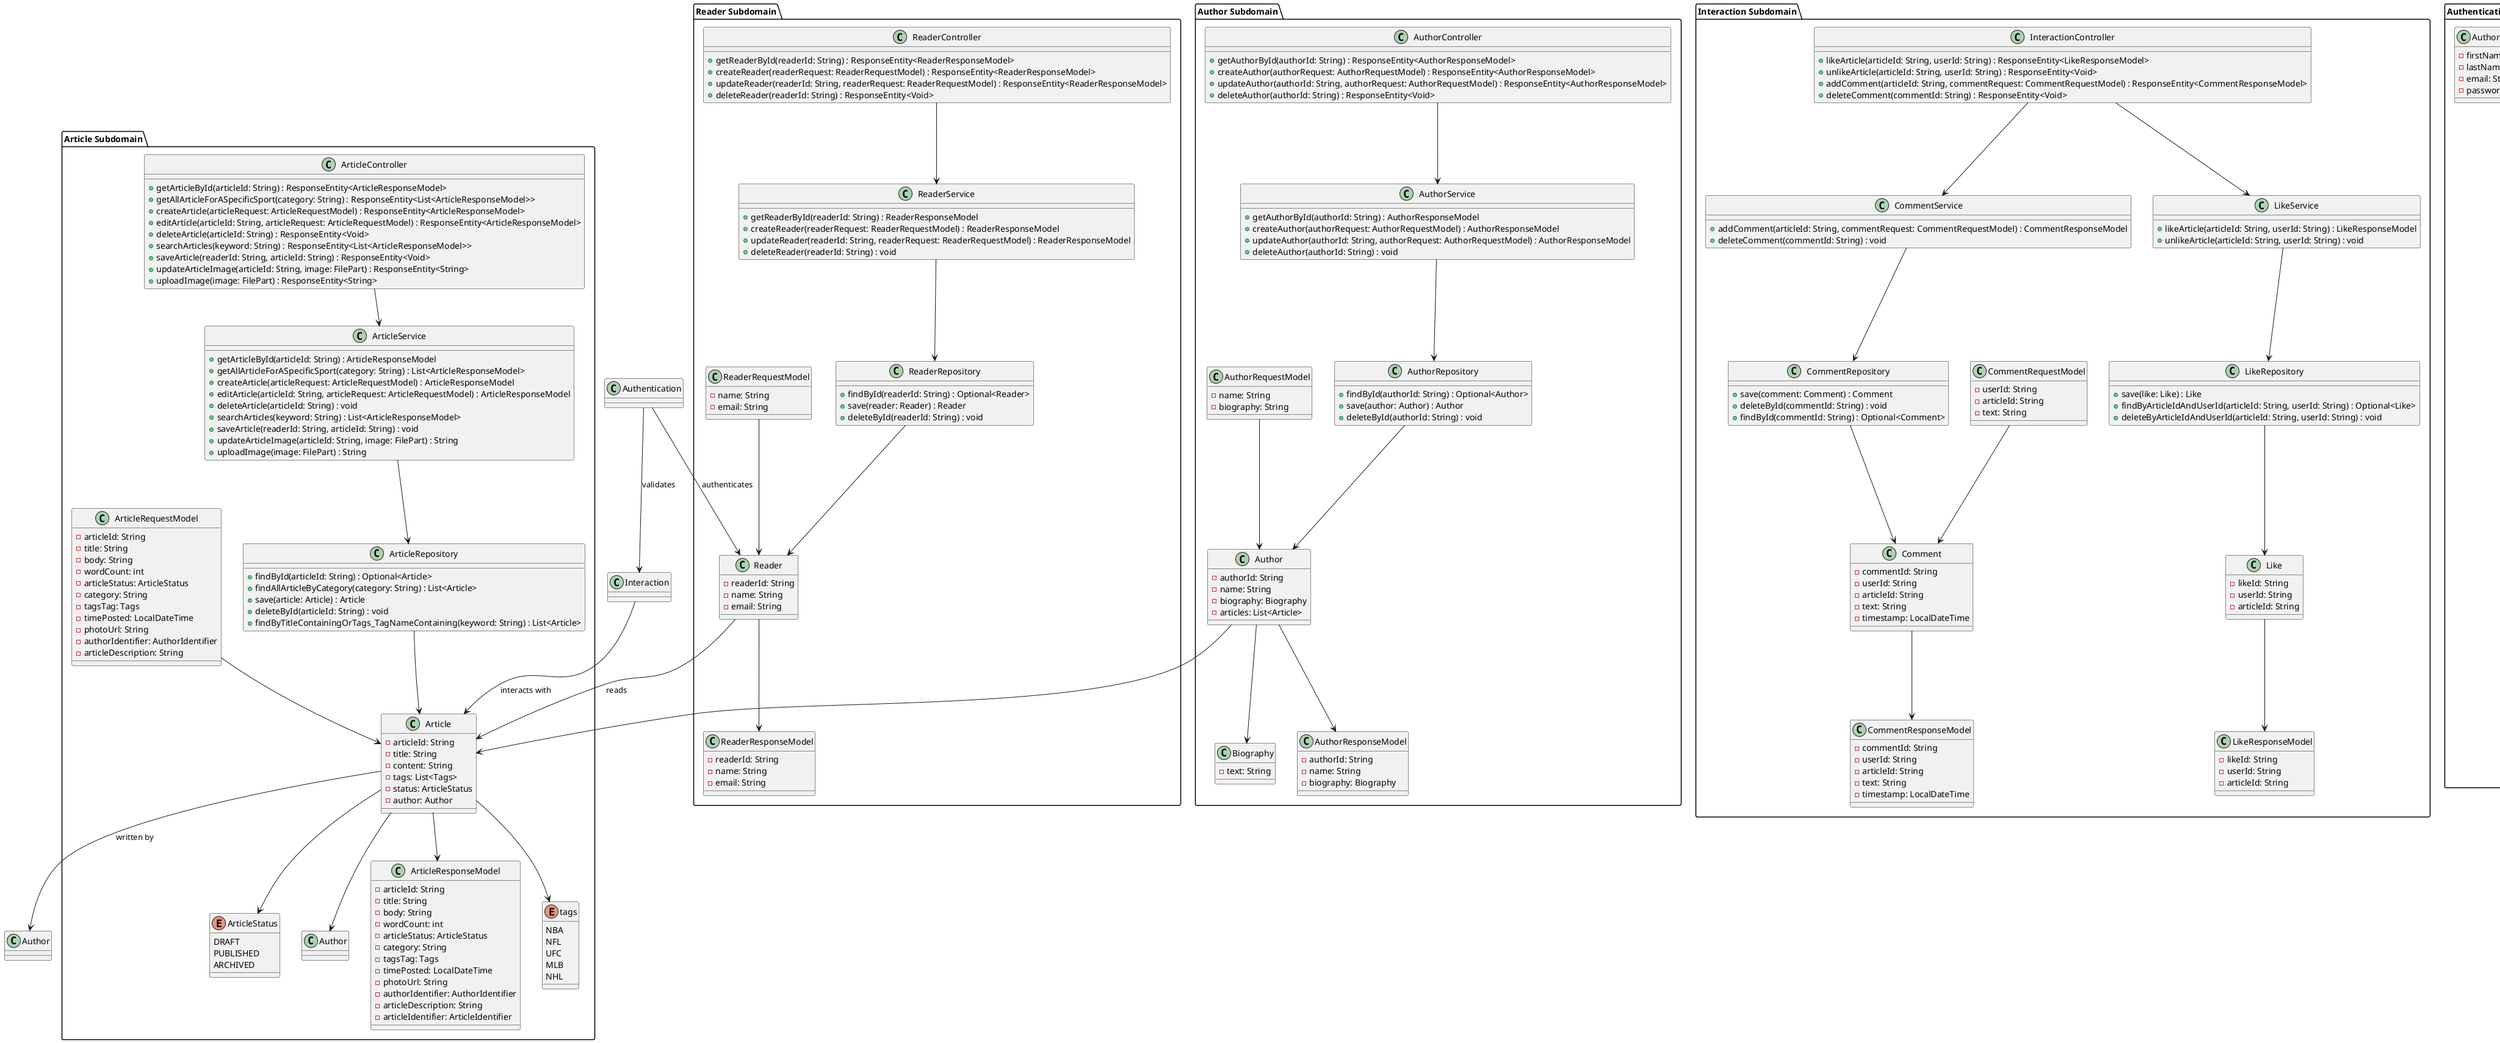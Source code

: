 @startuml

package "Article Subdomain" {
    class ArticleController {
        + getArticleById(articleId: String) : ResponseEntity<ArticleResponseModel>
        + getAllArticleForASpecificSport(category: String) : ResponseEntity<List<ArticleResponseModel>>
        + createArticle(articleRequest: ArticleRequestModel) : ResponseEntity<ArticleResponseModel>
        + editArticle(articleId: String, articleRequest: ArticleRequestModel) : ResponseEntity<ArticleResponseModel>
        + deleteArticle(articleId: String) : ResponseEntity<Void>
        + searchArticles(keyword: String) : ResponseEntity<List<ArticleResponseModel>>
        + saveArticle(readerId: String, articleId: String) : ResponseEntity<Void>
        + updateArticleImage(articleId: String, image: FilePart) : ResponseEntity<String>
        + uploadImage(image: FilePart) : ResponseEntity<String>
    }

    class ArticleService {
        + getArticleById(articleId: String) : ArticleResponseModel
        + getAllArticleForASpecificSport(category: String) : List<ArticleResponseModel>
        + createArticle(articleRequest: ArticleRequestModel) : ArticleResponseModel
        + editArticle(articleId: String, articleRequest: ArticleRequestModel) : ArticleResponseModel
        + deleteArticle(articleId: String) : void
        + searchArticles(keyword: String) : List<ArticleResponseModel>
        + saveArticle(readerId: String, articleId: String) : void
        + updateArticleImage(articleId: String, image: FilePart) : String
        + uploadImage(image: FilePart) : String
    }

    class ArticleRepository {
        + findById(articleId: String) : Optional<Article>
        + findAllArticleByCategory(category: String) : List<Article>
        + save(article: Article) : Article
        + deleteById(articleId: String) : void
        + findByTitleContainingOrTags_TagNameContaining(keyword: String) : List<Article>
    }

    class Article {
        - articleId: String
        - title: String
        - content: String
        - tags: List<Tags>
        - status: ArticleStatus
        - author: Author
    }

    class ArticleRequestModel {
        - articleId: String
        - title: String 
        - body: String
        - wordCount: int
        - articleStatus: ArticleStatus
        -  category: String
        - tagsTag: Tags
        - timePosted: LocalDateTime
        - photoUrl: String
        - authorIdentifier: AuthorIdentifier
        - articleDescription: String
        }

    class ArticleResponseModel {
        - articleId: String
        - title: String 
        - body: String
        - wordCount: int
        - articleStatus: ArticleStatus
        - category: String
        - tagsTag: Tags
        - timePosted: LocalDateTime
        - photoUrl: String
        - authorIdentifier: AuthorIdentifier
        - articleDescription: String
        -articleIdentifier: ArticleIdentifier
    }

   enum tags {
        NBA
        NFL
        UFC
        MLB
        NHL
    }
   

    enum ArticleStatus {
        DRAFT
        PUBLISHED
        ARCHIVED
    }

    ArticleController --> ArticleService
    ArticleService --> ArticleRepository
    ArticleRepository --> Article
    Article --> ArticleResponseModel
    Article --> tags
    Article --> ArticleStatus
    Article --> Author
    ArticleRequestModel --> Article
}

package "Interaction Subdomain" {
    class InteractionController {
        + likeArticle(articleId: String, userId: String) : ResponseEntity<LikeResponseModel>
        + unlikeArticle(articleId: String, userId: String) : ResponseEntity<Void>
        + addComment(articleId: String, commentRequest: CommentRequestModel) : ResponseEntity<CommentResponseModel>
        + deleteComment(commentId: String) : ResponseEntity<Void>
    }

    class LikeService {
        + likeArticle(articleId: String, userId: String) : LikeResponseModel
        + unlikeArticle(articleId: String, userId: String) : void
    }

    class CommentService {
        + addComment(articleId: String, commentRequest: CommentRequestModel) : CommentResponseModel
        + deleteComment(commentId: String) : void
    }

    class LikeRepository {
        + save(like: Like) : Like
        + findByArticleIdAndUserId(articleId: String, userId: String) : Optional<Like>
        + deleteByArticleIdAndUserId(articleId: String, userId: String) : void
    }

    class CommentRepository {
        + save(comment: Comment) : Comment
        + deleteById(commentId: String) : void
        + findById(commentId: String) : Optional<Comment>
    }

    class Like {
        - likeId: String
        - userId: String
        - articleId: String
    }

    class Comment {
        - commentId: String
        - userId: String
        - articleId: String
        - text: String
        - timestamp: LocalDateTime
    }

    class LikeResponseModel {
        - likeId: String
        - userId: String
        - articleId: String
    }

    class CommentResponseModel {
        - commentId: String
        - userId: String
        - articleId: String
        - text: String
        - timestamp: LocalDateTime
    }

    class CommentRequestModel {
        - userId: String
        - articleId: String
        - text: String
    }

    InteractionController --> LikeService
    InteractionController --> CommentService
    LikeService --> LikeRepository
    CommentService --> CommentRepository
    LikeRepository --> Like
    CommentRepository --> Comment
    Like --> LikeResponseModel
    Comment --> CommentResponseModel
    CommentRequestModel --> Comment
}

package "Authentication Subdomain" {
    class AuthController {
        + authenticate(userRequest: UserRequestDTO) : ResponseEntity<UserResponseModel>
        + registerUser(userRequest: UserRequestDTO) : ResponseEntity<UserResponseModel>
        + createAuthor(authorRequestDto: AuthorRequestDTO) : ResponseEntity<AuthResponseModel>
        + assignRoleAuthor (userId: String) : Void
    }

    class UserService {
        + authenticate(userRequest: UserRequestDTO) : UserResponseModel
        + registerUser(userRequest: UserRequestDTO) : UserResponseModel
        + createAuthor(authorRequestDto: AuthorRequestDTO) : ResponseEntity<AuthResponseModel>
        + assignRoleAuthor (userId: String) : Void
    }

    class UserRepository {
        + findByUsername(username: String) : Optional<User>
        + save(user: User) : User
    }

    class AuthorResponseModel {
         - firstName: String
        - lastName: String
        - email: String
    }

    class AuthorRequestDTO {
        - firstName: String
        - lastName: String
        - email: String
        - password: String
    }

    class User {
        - userId: String
        - username: String
        - passwordHash: String
    }

    AuthController --> UserService
    UserService --> UserRepository
    UserRepository --> User
    User --> UserResponseModel
    UserRequestDTO --> User
}

package "Reader Subdomain" {
    class ReaderController {
        + getReaderById(readerId: String) : ResponseEntity<ReaderResponseModel>
        + createReader(readerRequest: ReaderRequestModel) : ResponseEntity<ReaderResponseModel>
        + updateReader(readerId: String, readerRequest: ReaderRequestModel) : ResponseEntity<ReaderResponseModel>
        + deleteReader(readerId: String) : ResponseEntity<Void>
    }

    class ReaderService {
        + getReaderById(readerId: String) : ReaderResponseModel
        + createReader(readerRequest: ReaderRequestModel) : ReaderResponseModel
        + updateReader(readerId: String, readerRequest: ReaderRequestModel) : ReaderResponseModel
        + deleteReader(readerId: String) : void
    }

    class ReaderRepository {
        + findById(readerId: String) : Optional<Reader>
        + save(reader: Reader) : Reader
        + deleteById(readerId: String) : void
    }

    class Reader {
        - readerId: String
        - name: String
        - email: String
    }

    class ReaderRequestModel {
        - name: String
        - email: String
    }

    class ReaderResponseModel {
        - readerId: String
        - name: String
        - email: String
    }

    ReaderController --> ReaderService
    ReaderService --> ReaderRepository
    ReaderRepository --> Reader
    ReaderRequestModel --> Reader
    Reader --> ReaderResponseModel
}

package "Author Subdomain" {
    class AuthorController {
        + getAuthorById(authorId: String) : ResponseEntity<AuthorResponseModel>
        + createAuthor(authorRequest: AuthorRequestModel) : ResponseEntity<AuthorResponseModel>
        + updateAuthor(authorId: String, authorRequest: AuthorRequestModel) : ResponseEntity<AuthorResponseModel>
        + deleteAuthor(authorId: String) : ResponseEntity<Void>
    }

    class AuthorService {
        + getAuthorById(authorId: String) : AuthorResponseModel
        + createAuthor(authorRequest: AuthorRequestModel) : AuthorResponseModel
        + updateAuthor(authorId: String, authorRequest: AuthorRequestModel) : AuthorResponseModel
        + deleteAuthor(authorId: String) : void
    }

    class AuthorRepository {
        + findById(authorId: String) : Optional<Author>
        + save(author: Author) : Author
        + deleteById(authorId: String) : void
    }

    class Author {
        - authorId: String
        - name: String
        - biography: Biography
        - articles: List<Article>
    }

    class Biography {
        - text: String
    }

    class AuthorRequestModel {
        - name: String
        - biography: String
    }

    class AuthorResponseModel {
        - authorId: String
        - name: String
        - biography: Biography
    }

    AuthorController --> AuthorService
    AuthorService --> AuthorRepository
    AuthorRepository --> Author
    Author --> Biography
    Author --> Article
    AuthorRequestModel --> Author
    Author --> AuthorResponseModel
}

' Subdomain Relationships
Article --> Author : "written by"
Reader --> Article : "reads"
Interaction --> Article : "interacts with"
Authentication --> Reader : "authenticates"
Authentication --> Interaction : "validates"

@enduml
